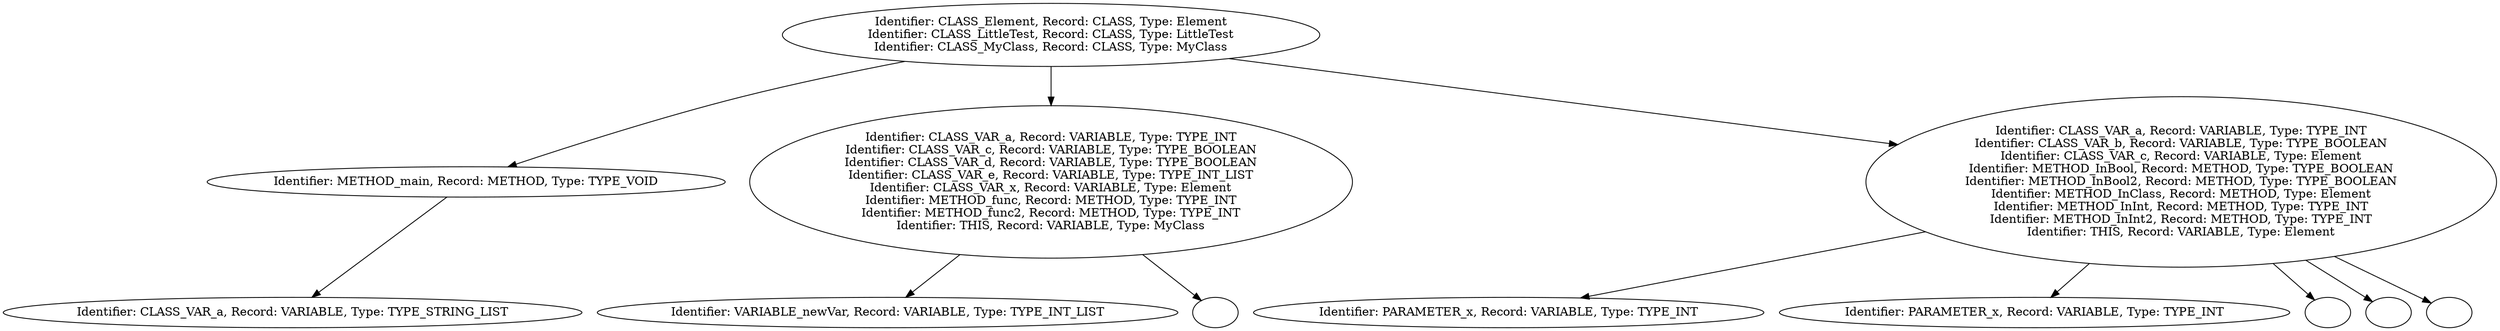 digraph {
n0 [label="Identifier: CLASS_Element, Record: CLASS, Type: Element\nIdentifier: CLASS_LittleTest, Record: CLASS, Type: LittleTest\nIdentifier: CLASS_MyClass, Record: CLASS, Type: MyClass\n"];
n1 [label="Identifier: METHOD_main, Record: METHOD, Type: TYPE_VOID\n"];
n2 [label="Identifier: CLASS_VAR_a, Record: VARIABLE, Type: TYPE_STRING_LIST\n"];
n1 -> n2
n0 -> n1
n3 [label="Identifier: CLASS_VAR_a, Record: VARIABLE, Type: TYPE_INT\nIdentifier: CLASS_VAR_c, Record: VARIABLE, Type: TYPE_BOOLEAN\nIdentifier: CLASS_VAR_d, Record: VARIABLE, Type: TYPE_BOOLEAN\nIdentifier: CLASS_VAR_e, Record: VARIABLE, Type: TYPE_INT_LIST\nIdentifier: CLASS_VAR_x, Record: VARIABLE, Type: Element\nIdentifier: METHOD_func, Record: METHOD, Type: TYPE_INT\nIdentifier: METHOD_func2, Record: METHOD, Type: TYPE_INT\nIdentifier: THIS, Record: VARIABLE, Type: MyClass\n"];
n4 [label="Identifier: VARIABLE_newVar, Record: VARIABLE, Type: TYPE_INT_LIST\n"];
n3 -> n4
n5 [label=""];
n3 -> n5
n0 -> n3
n6 [label="Identifier: CLASS_VAR_a, Record: VARIABLE, Type: TYPE_INT\nIdentifier: CLASS_VAR_b, Record: VARIABLE, Type: TYPE_BOOLEAN\nIdentifier: CLASS_VAR_c, Record: VARIABLE, Type: Element\nIdentifier: METHOD_InBool, Record: METHOD, Type: TYPE_BOOLEAN\nIdentifier: METHOD_InBool2, Record: METHOD, Type: TYPE_BOOLEAN\nIdentifier: METHOD_InClass, Record: METHOD, Type: Element\nIdentifier: METHOD_InInt, Record: METHOD, Type: TYPE_INT\nIdentifier: METHOD_InInt2, Record: METHOD, Type: TYPE_INT\nIdentifier: THIS, Record: VARIABLE, Type: Element\n"];
n7 [label="Identifier: PARAMETER_x, Record: VARIABLE, Type: TYPE_INT\n"];
n6 -> n7
n8 [label="Identifier: PARAMETER_x, Record: VARIABLE, Type: TYPE_INT\n"];
n6 -> n8
n9 [label=""];
n6 -> n9
n10 [label=""];
n6 -> n10
n11 [label=""];
n6 -> n11
n0 -> n6
}
